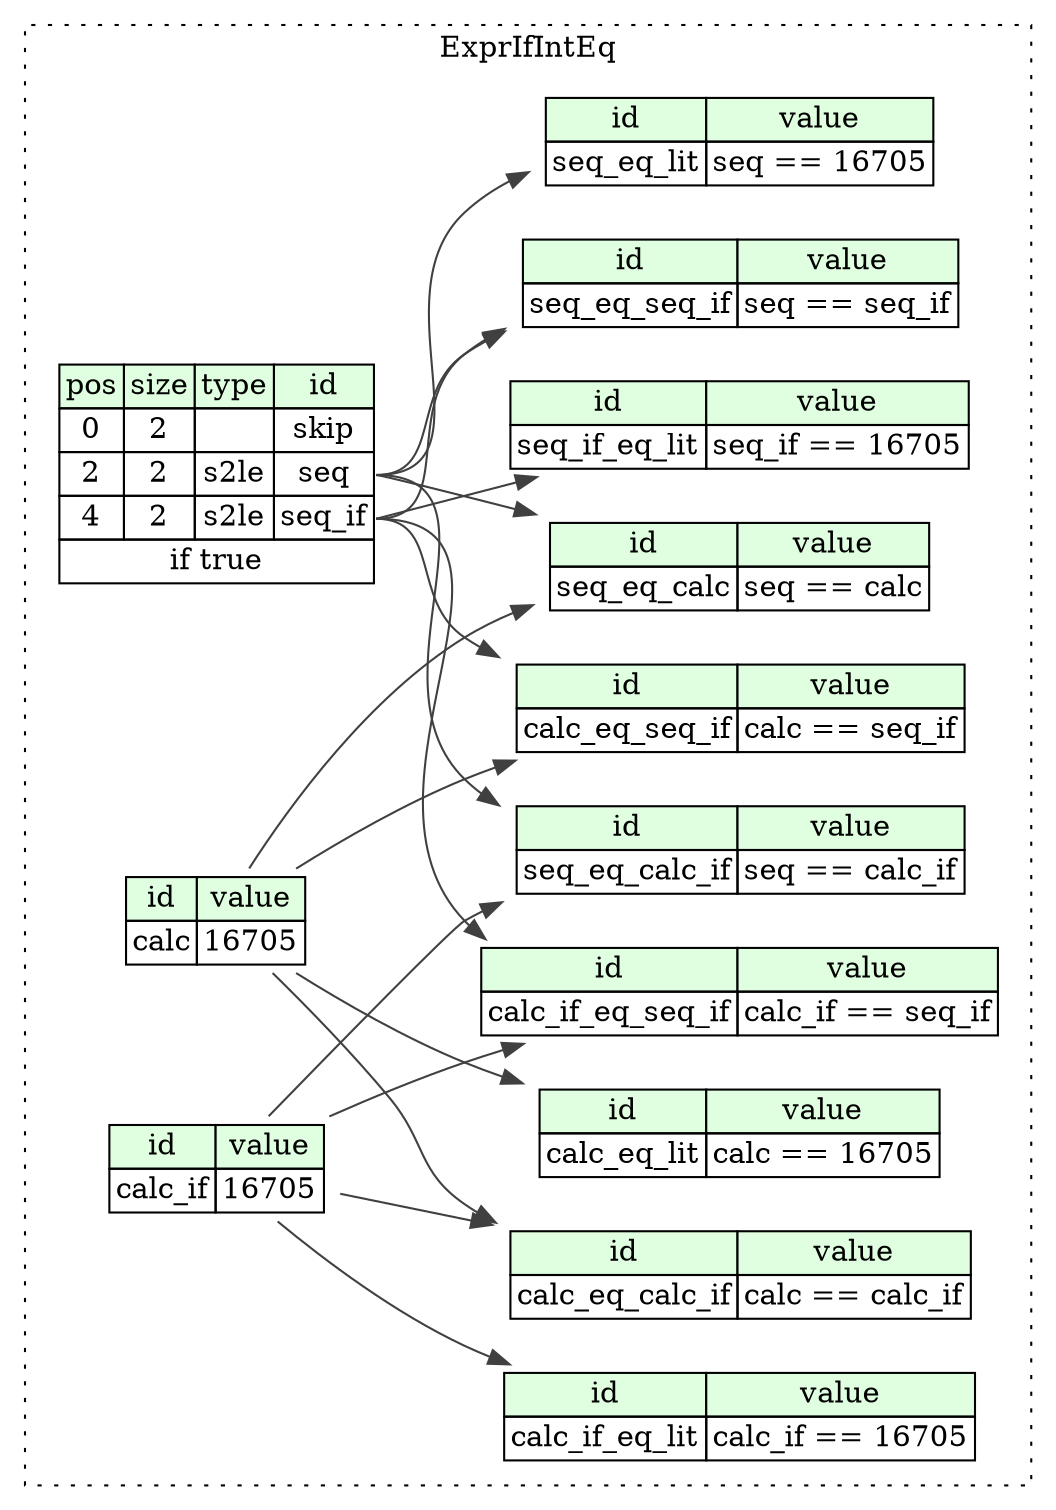 digraph {
	rankdir=LR;
	node [shape=plaintext];
	subgraph cluster__expr_if_int_eq {
		label="ExprIfIntEq";
		graph[style=dotted];

		expr_if_int_eq__seq [label=<<TABLE BORDER="0" CELLBORDER="1" CELLSPACING="0">
			<TR><TD BGCOLOR="#E0FFE0">pos</TD><TD BGCOLOR="#E0FFE0">size</TD><TD BGCOLOR="#E0FFE0">type</TD><TD BGCOLOR="#E0FFE0">id</TD></TR>
			<TR><TD PORT="skip_pos">0</TD><TD PORT="skip_size">2</TD><TD></TD><TD PORT="skip_type">skip</TD></TR>
			<TR><TD PORT="seq_pos">2</TD><TD PORT="seq_size">2</TD><TD>s2le</TD><TD PORT="seq_type">seq</TD></TR>
			<TR><TD PORT="seq_if_pos">4</TD><TD PORT="seq_if_size">2</TD><TD>s2le</TD><TD PORT="seq_if_type">seq_if</TD></TR>
			<TR><TD COLSPAN="4" PORT="seq_if__if">if true</TD></TR>
		</TABLE>>];
		expr_if_int_eq__inst__calc [label=<<TABLE BORDER="0" CELLBORDER="1" CELLSPACING="0">
			<TR><TD BGCOLOR="#E0FFE0">id</TD><TD BGCOLOR="#E0FFE0">value</TD></TR>
			<TR><TD>calc</TD><TD>16705</TD></TR>
		</TABLE>>];
		expr_if_int_eq__inst__calc_eq_calc_if [label=<<TABLE BORDER="0" CELLBORDER="1" CELLSPACING="0">
			<TR><TD BGCOLOR="#E0FFE0">id</TD><TD BGCOLOR="#E0FFE0">value</TD></TR>
			<TR><TD>calc_eq_calc_if</TD><TD>calc == calc_if</TD></TR>
		</TABLE>>];
		expr_if_int_eq__inst__calc_eq_lit [label=<<TABLE BORDER="0" CELLBORDER="1" CELLSPACING="0">
			<TR><TD BGCOLOR="#E0FFE0">id</TD><TD BGCOLOR="#E0FFE0">value</TD></TR>
			<TR><TD>calc_eq_lit</TD><TD>calc == 16705</TD></TR>
		</TABLE>>];
		expr_if_int_eq__inst__calc_eq_seq_if [label=<<TABLE BORDER="0" CELLBORDER="1" CELLSPACING="0">
			<TR><TD BGCOLOR="#E0FFE0">id</TD><TD BGCOLOR="#E0FFE0">value</TD></TR>
			<TR><TD>calc_eq_seq_if</TD><TD>calc == seq_if</TD></TR>
		</TABLE>>];
		expr_if_int_eq__inst__calc_if [label=<<TABLE BORDER="0" CELLBORDER="1" CELLSPACING="0">
			<TR><TD BGCOLOR="#E0FFE0">id</TD><TD BGCOLOR="#E0FFE0">value</TD></TR>
			<TR><TD>calc_if</TD><TD>16705</TD></TR>
		</TABLE>>];
		expr_if_int_eq__inst__calc_if_eq_lit [label=<<TABLE BORDER="0" CELLBORDER="1" CELLSPACING="0">
			<TR><TD BGCOLOR="#E0FFE0">id</TD><TD BGCOLOR="#E0FFE0">value</TD></TR>
			<TR><TD>calc_if_eq_lit</TD><TD>calc_if == 16705</TD></TR>
		</TABLE>>];
		expr_if_int_eq__inst__calc_if_eq_seq_if [label=<<TABLE BORDER="0" CELLBORDER="1" CELLSPACING="0">
			<TR><TD BGCOLOR="#E0FFE0">id</TD><TD BGCOLOR="#E0FFE0">value</TD></TR>
			<TR><TD>calc_if_eq_seq_if</TD><TD>calc_if == seq_if</TD></TR>
		</TABLE>>];
		expr_if_int_eq__inst__seq_eq_calc [label=<<TABLE BORDER="0" CELLBORDER="1" CELLSPACING="0">
			<TR><TD BGCOLOR="#E0FFE0">id</TD><TD BGCOLOR="#E0FFE0">value</TD></TR>
			<TR><TD>seq_eq_calc</TD><TD>seq == calc</TD></TR>
		</TABLE>>];
		expr_if_int_eq__inst__seq_eq_calc_if [label=<<TABLE BORDER="0" CELLBORDER="1" CELLSPACING="0">
			<TR><TD BGCOLOR="#E0FFE0">id</TD><TD BGCOLOR="#E0FFE0">value</TD></TR>
			<TR><TD>seq_eq_calc_if</TD><TD>seq == calc_if</TD></TR>
		</TABLE>>];
		expr_if_int_eq__inst__seq_eq_lit [label=<<TABLE BORDER="0" CELLBORDER="1" CELLSPACING="0">
			<TR><TD BGCOLOR="#E0FFE0">id</TD><TD BGCOLOR="#E0FFE0">value</TD></TR>
			<TR><TD>seq_eq_lit</TD><TD>seq == 16705</TD></TR>
		</TABLE>>];
		expr_if_int_eq__inst__seq_eq_seq_if [label=<<TABLE BORDER="0" CELLBORDER="1" CELLSPACING="0">
			<TR><TD BGCOLOR="#E0FFE0">id</TD><TD BGCOLOR="#E0FFE0">value</TD></TR>
			<TR><TD>seq_eq_seq_if</TD><TD>seq == seq_if</TD></TR>
		</TABLE>>];
		expr_if_int_eq__inst__seq_if_eq_lit [label=<<TABLE BORDER="0" CELLBORDER="1" CELLSPACING="0">
			<TR><TD BGCOLOR="#E0FFE0">id</TD><TD BGCOLOR="#E0FFE0">value</TD></TR>
			<TR><TD>seq_if_eq_lit</TD><TD>seq_if == 16705</TD></TR>
		</TABLE>>];
	}
	expr_if_int_eq__inst__calc:calc_type -> expr_if_int_eq__inst__calc_eq_calc_if [color="#404040"];
	expr_if_int_eq__inst__calc_if:calc_if_type -> expr_if_int_eq__inst__calc_eq_calc_if [color="#404040"];
	expr_if_int_eq__inst__calc:calc_type -> expr_if_int_eq__inst__calc_eq_lit [color="#404040"];
	expr_if_int_eq__inst__calc:calc_type -> expr_if_int_eq__inst__calc_eq_seq_if [color="#404040"];
	expr_if_int_eq__seq:seq_if_type -> expr_if_int_eq__inst__calc_eq_seq_if [color="#404040"];
	expr_if_int_eq__inst__calc_if:calc_if_type -> expr_if_int_eq__inst__calc_if_eq_lit [color="#404040"];
	expr_if_int_eq__inst__calc_if:calc_if_type -> expr_if_int_eq__inst__calc_if_eq_seq_if [color="#404040"];
	expr_if_int_eq__seq:seq_if_type -> expr_if_int_eq__inst__calc_if_eq_seq_if [color="#404040"];
	expr_if_int_eq__seq:seq_type -> expr_if_int_eq__inst__seq_eq_calc [color="#404040"];
	expr_if_int_eq__inst__calc:calc_type -> expr_if_int_eq__inst__seq_eq_calc [color="#404040"];
	expr_if_int_eq__seq:seq_type -> expr_if_int_eq__inst__seq_eq_calc_if [color="#404040"];
	expr_if_int_eq__inst__calc_if:calc_if_type -> expr_if_int_eq__inst__seq_eq_calc_if [color="#404040"];
	expr_if_int_eq__seq:seq_type -> expr_if_int_eq__inst__seq_eq_lit [color="#404040"];
	expr_if_int_eq__seq:seq_type -> expr_if_int_eq__inst__seq_eq_seq_if [color="#404040"];
	expr_if_int_eq__seq:seq_if_type -> expr_if_int_eq__inst__seq_eq_seq_if [color="#404040"];
	expr_if_int_eq__seq:seq_if_type -> expr_if_int_eq__inst__seq_if_eq_lit [color="#404040"];
}
